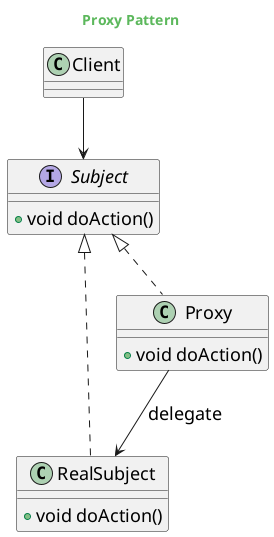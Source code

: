 @startuml
skinparam backgroundcolor transparent
skinparam classFontSize 18
skinparam noteFontSize 18
skinparam arrowFontSize 18
skinparam classAttributeFontSize 18

skinparam titleFontColor #5cb85c

Title Proxy Pattern

interface Subject{
    + void doAction()
}

class RealSubject implements Subject{
    + void doAction()
}

class Proxy implements Subject{
    + void doAction()
}

Proxy --> RealSubject: delegate

class Client

Client --> Subject

@enduml